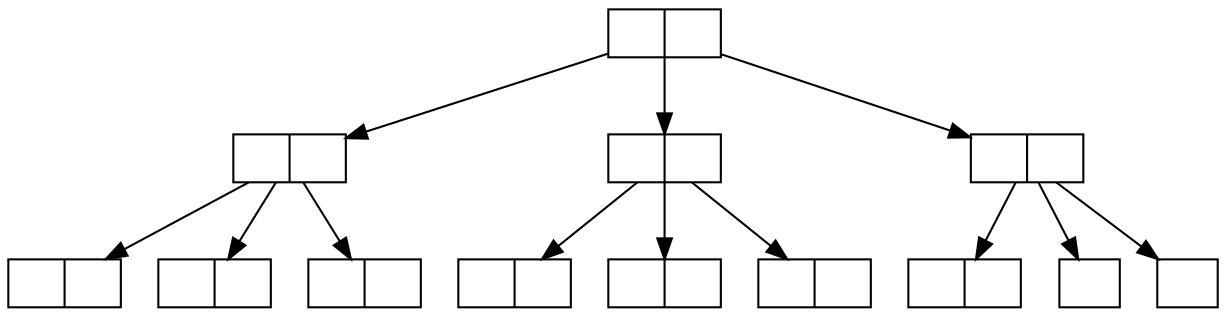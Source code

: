 digraph c2 {
    graph[ordering=out];
    node [shape = record,height=.1,label=" | "];
    n0 -> n1;
    n0 -> n2;
    n0 -> n3;
    n1 -> n4;
    n1 -> n5;
    n1 -> n6;
    n2 -> n7;
    n2 -> n8;
    n2 -> n9;
    n3 -> n10;
    n11[label="", width=.4]
    n3 -> n11
    n12[label="", width=.4]
    n3 -> n12;
}